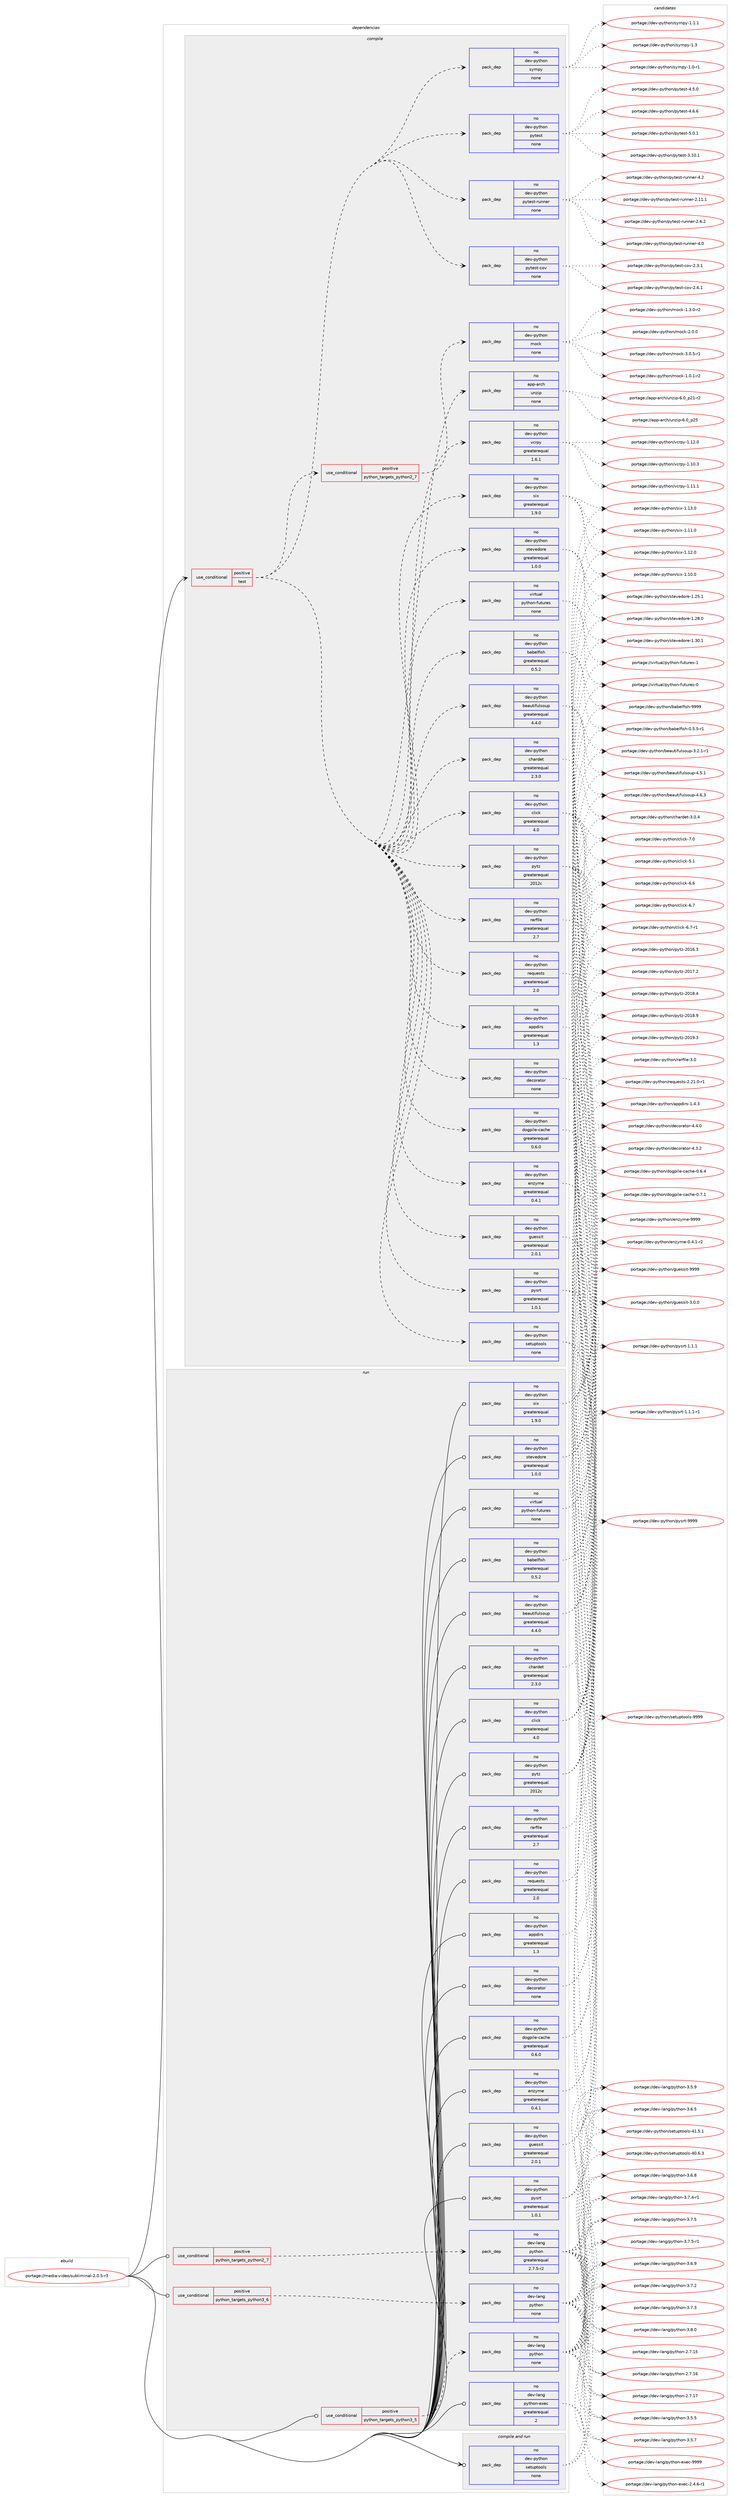 digraph prolog {

# *************
# Graph options
# *************

newrank=true;
concentrate=true;
compound=true;
graph [rankdir=LR,fontname=Helvetica,fontsize=10,ranksep=1.5];#, ranksep=2.5, nodesep=0.2];
edge  [arrowhead=vee];
node  [fontname=Helvetica,fontsize=10];

# **********
# The ebuild
# **********

subgraph cluster_leftcol {
color=gray;
rank=same;
label=<<i>ebuild</i>>;
id [label="portage://media-video/subliminal-2.0.5-r3", color=red, width=4, href="../media-video/subliminal-2.0.5-r3.svg"];
}

# ****************
# The dependencies
# ****************

subgraph cluster_midcol {
color=gray;
label=<<i>dependencies</i>>;
subgraph cluster_compile {
fillcolor="#eeeeee";
style=filled;
label=<<i>compile</i>>;
subgraph cond85489 {
dependency342968 [label=<<TABLE BORDER="0" CELLBORDER="1" CELLSPACING="0" CELLPADDING="4"><TR><TD ROWSPAN="3" CELLPADDING="10">use_conditional</TD></TR><TR><TD>positive</TD></TR><TR><TD>test</TD></TR></TABLE>>, shape=none, color=red];
subgraph pack251862 {
dependency342969 [label=<<TABLE BORDER="0" CELLBORDER="1" CELLSPACING="0" CELLPADDING="4" WIDTH="220"><TR><TD ROWSPAN="6" CELLPADDING="30">pack_dep</TD></TR><TR><TD WIDTH="110">no</TD></TR><TR><TD>dev-python</TD></TR><TR><TD>appdirs</TD></TR><TR><TD>greaterequal</TD></TR><TR><TD>1.3</TD></TR></TABLE>>, shape=none, color=blue];
}
dependency342968:e -> dependency342969:w [weight=20,style="dashed",arrowhead="vee"];
subgraph pack251863 {
dependency342970 [label=<<TABLE BORDER="0" CELLBORDER="1" CELLSPACING="0" CELLPADDING="4" WIDTH="220"><TR><TD ROWSPAN="6" CELLPADDING="30">pack_dep</TD></TR><TR><TD WIDTH="110">no</TD></TR><TR><TD>dev-python</TD></TR><TR><TD>babelfish</TD></TR><TR><TD>greaterequal</TD></TR><TR><TD>0.5.2</TD></TR></TABLE>>, shape=none, color=blue];
}
dependency342968:e -> dependency342970:w [weight=20,style="dashed",arrowhead="vee"];
subgraph pack251864 {
dependency342971 [label=<<TABLE BORDER="0" CELLBORDER="1" CELLSPACING="0" CELLPADDING="4" WIDTH="220"><TR><TD ROWSPAN="6" CELLPADDING="30">pack_dep</TD></TR><TR><TD WIDTH="110">no</TD></TR><TR><TD>dev-python</TD></TR><TR><TD>beautifulsoup</TD></TR><TR><TD>greaterequal</TD></TR><TR><TD>4.4.0</TD></TR></TABLE>>, shape=none, color=blue];
}
dependency342968:e -> dependency342971:w [weight=20,style="dashed",arrowhead="vee"];
subgraph pack251865 {
dependency342972 [label=<<TABLE BORDER="0" CELLBORDER="1" CELLSPACING="0" CELLPADDING="4" WIDTH="220"><TR><TD ROWSPAN="6" CELLPADDING="30">pack_dep</TD></TR><TR><TD WIDTH="110">no</TD></TR><TR><TD>dev-python</TD></TR><TR><TD>chardet</TD></TR><TR><TD>greaterequal</TD></TR><TR><TD>2.3.0</TD></TR></TABLE>>, shape=none, color=blue];
}
dependency342968:e -> dependency342972:w [weight=20,style="dashed",arrowhead="vee"];
subgraph pack251866 {
dependency342973 [label=<<TABLE BORDER="0" CELLBORDER="1" CELLSPACING="0" CELLPADDING="4" WIDTH="220"><TR><TD ROWSPAN="6" CELLPADDING="30">pack_dep</TD></TR><TR><TD WIDTH="110">no</TD></TR><TR><TD>dev-python</TD></TR><TR><TD>click</TD></TR><TR><TD>greaterequal</TD></TR><TR><TD>4.0</TD></TR></TABLE>>, shape=none, color=blue];
}
dependency342968:e -> dependency342973:w [weight=20,style="dashed",arrowhead="vee"];
subgraph pack251867 {
dependency342974 [label=<<TABLE BORDER="0" CELLBORDER="1" CELLSPACING="0" CELLPADDING="4" WIDTH="220"><TR><TD ROWSPAN="6" CELLPADDING="30">pack_dep</TD></TR><TR><TD WIDTH="110">no</TD></TR><TR><TD>dev-python</TD></TR><TR><TD>decorator</TD></TR><TR><TD>none</TD></TR><TR><TD></TD></TR></TABLE>>, shape=none, color=blue];
}
dependency342968:e -> dependency342974:w [weight=20,style="dashed",arrowhead="vee"];
subgraph pack251868 {
dependency342975 [label=<<TABLE BORDER="0" CELLBORDER="1" CELLSPACING="0" CELLPADDING="4" WIDTH="220"><TR><TD ROWSPAN="6" CELLPADDING="30">pack_dep</TD></TR><TR><TD WIDTH="110">no</TD></TR><TR><TD>dev-python</TD></TR><TR><TD>dogpile-cache</TD></TR><TR><TD>greaterequal</TD></TR><TR><TD>0.6.0</TD></TR></TABLE>>, shape=none, color=blue];
}
dependency342968:e -> dependency342975:w [weight=20,style="dashed",arrowhead="vee"];
subgraph pack251869 {
dependency342976 [label=<<TABLE BORDER="0" CELLBORDER="1" CELLSPACING="0" CELLPADDING="4" WIDTH="220"><TR><TD ROWSPAN="6" CELLPADDING="30">pack_dep</TD></TR><TR><TD WIDTH="110">no</TD></TR><TR><TD>dev-python</TD></TR><TR><TD>enzyme</TD></TR><TR><TD>greaterequal</TD></TR><TR><TD>0.4.1</TD></TR></TABLE>>, shape=none, color=blue];
}
dependency342968:e -> dependency342976:w [weight=20,style="dashed",arrowhead="vee"];
subgraph pack251870 {
dependency342977 [label=<<TABLE BORDER="0" CELLBORDER="1" CELLSPACING="0" CELLPADDING="4" WIDTH="220"><TR><TD ROWSPAN="6" CELLPADDING="30">pack_dep</TD></TR><TR><TD WIDTH="110">no</TD></TR><TR><TD>dev-python</TD></TR><TR><TD>guessit</TD></TR><TR><TD>greaterequal</TD></TR><TR><TD>2.0.1</TD></TR></TABLE>>, shape=none, color=blue];
}
dependency342968:e -> dependency342977:w [weight=20,style="dashed",arrowhead="vee"];
subgraph pack251871 {
dependency342978 [label=<<TABLE BORDER="0" CELLBORDER="1" CELLSPACING="0" CELLPADDING="4" WIDTH="220"><TR><TD ROWSPAN="6" CELLPADDING="30">pack_dep</TD></TR><TR><TD WIDTH="110">no</TD></TR><TR><TD>dev-python</TD></TR><TR><TD>pysrt</TD></TR><TR><TD>greaterequal</TD></TR><TR><TD>1.0.1</TD></TR></TABLE>>, shape=none, color=blue];
}
dependency342968:e -> dependency342978:w [weight=20,style="dashed",arrowhead="vee"];
subgraph pack251872 {
dependency342979 [label=<<TABLE BORDER="0" CELLBORDER="1" CELLSPACING="0" CELLPADDING="4" WIDTH="220"><TR><TD ROWSPAN="6" CELLPADDING="30">pack_dep</TD></TR><TR><TD WIDTH="110">no</TD></TR><TR><TD>dev-python</TD></TR><TR><TD>pytz</TD></TR><TR><TD>greaterequal</TD></TR><TR><TD>2012c</TD></TR></TABLE>>, shape=none, color=blue];
}
dependency342968:e -> dependency342979:w [weight=20,style="dashed",arrowhead="vee"];
subgraph pack251873 {
dependency342980 [label=<<TABLE BORDER="0" CELLBORDER="1" CELLSPACING="0" CELLPADDING="4" WIDTH="220"><TR><TD ROWSPAN="6" CELLPADDING="30">pack_dep</TD></TR><TR><TD WIDTH="110">no</TD></TR><TR><TD>dev-python</TD></TR><TR><TD>rarfile</TD></TR><TR><TD>greaterequal</TD></TR><TR><TD>2.7</TD></TR></TABLE>>, shape=none, color=blue];
}
dependency342968:e -> dependency342980:w [weight=20,style="dashed",arrowhead="vee"];
subgraph pack251874 {
dependency342981 [label=<<TABLE BORDER="0" CELLBORDER="1" CELLSPACING="0" CELLPADDING="4" WIDTH="220"><TR><TD ROWSPAN="6" CELLPADDING="30">pack_dep</TD></TR><TR><TD WIDTH="110">no</TD></TR><TR><TD>dev-python</TD></TR><TR><TD>requests</TD></TR><TR><TD>greaterequal</TD></TR><TR><TD>2.0</TD></TR></TABLE>>, shape=none, color=blue];
}
dependency342968:e -> dependency342981:w [weight=20,style="dashed",arrowhead="vee"];
subgraph pack251875 {
dependency342982 [label=<<TABLE BORDER="0" CELLBORDER="1" CELLSPACING="0" CELLPADDING="4" WIDTH="220"><TR><TD ROWSPAN="6" CELLPADDING="30">pack_dep</TD></TR><TR><TD WIDTH="110">no</TD></TR><TR><TD>dev-python</TD></TR><TR><TD>setuptools</TD></TR><TR><TD>none</TD></TR><TR><TD></TD></TR></TABLE>>, shape=none, color=blue];
}
dependency342968:e -> dependency342982:w [weight=20,style="dashed",arrowhead="vee"];
subgraph pack251876 {
dependency342983 [label=<<TABLE BORDER="0" CELLBORDER="1" CELLSPACING="0" CELLPADDING="4" WIDTH="220"><TR><TD ROWSPAN="6" CELLPADDING="30">pack_dep</TD></TR><TR><TD WIDTH="110">no</TD></TR><TR><TD>dev-python</TD></TR><TR><TD>six</TD></TR><TR><TD>greaterequal</TD></TR><TR><TD>1.9.0</TD></TR></TABLE>>, shape=none, color=blue];
}
dependency342968:e -> dependency342983:w [weight=20,style="dashed",arrowhead="vee"];
subgraph pack251877 {
dependency342984 [label=<<TABLE BORDER="0" CELLBORDER="1" CELLSPACING="0" CELLPADDING="4" WIDTH="220"><TR><TD ROWSPAN="6" CELLPADDING="30">pack_dep</TD></TR><TR><TD WIDTH="110">no</TD></TR><TR><TD>dev-python</TD></TR><TR><TD>stevedore</TD></TR><TR><TD>greaterequal</TD></TR><TR><TD>1.0.0</TD></TR></TABLE>>, shape=none, color=blue];
}
dependency342968:e -> dependency342984:w [weight=20,style="dashed",arrowhead="vee"];
subgraph pack251878 {
dependency342985 [label=<<TABLE BORDER="0" CELLBORDER="1" CELLSPACING="0" CELLPADDING="4" WIDTH="220"><TR><TD ROWSPAN="6" CELLPADDING="30">pack_dep</TD></TR><TR><TD WIDTH="110">no</TD></TR><TR><TD>virtual</TD></TR><TR><TD>python-futures</TD></TR><TR><TD>none</TD></TR><TR><TD></TD></TR></TABLE>>, shape=none, color=blue];
}
dependency342968:e -> dependency342985:w [weight=20,style="dashed",arrowhead="vee"];
subgraph pack251879 {
dependency342986 [label=<<TABLE BORDER="0" CELLBORDER="1" CELLSPACING="0" CELLPADDING="4" WIDTH="220"><TR><TD ROWSPAN="6" CELLPADDING="30">pack_dep</TD></TR><TR><TD WIDTH="110">no</TD></TR><TR><TD>app-arch</TD></TR><TR><TD>unzip</TD></TR><TR><TD>none</TD></TR><TR><TD></TD></TR></TABLE>>, shape=none, color=blue];
}
dependency342968:e -> dependency342986:w [weight=20,style="dashed",arrowhead="vee"];
subgraph cond85490 {
dependency342987 [label=<<TABLE BORDER="0" CELLBORDER="1" CELLSPACING="0" CELLPADDING="4"><TR><TD ROWSPAN="3" CELLPADDING="10">use_conditional</TD></TR><TR><TD>positive</TD></TR><TR><TD>python_targets_python2_7</TD></TR></TABLE>>, shape=none, color=red];
subgraph pack251880 {
dependency342988 [label=<<TABLE BORDER="0" CELLBORDER="1" CELLSPACING="0" CELLPADDING="4" WIDTH="220"><TR><TD ROWSPAN="6" CELLPADDING="30">pack_dep</TD></TR><TR><TD WIDTH="110">no</TD></TR><TR><TD>dev-python</TD></TR><TR><TD>mock</TD></TR><TR><TD>none</TD></TR><TR><TD></TD></TR></TABLE>>, shape=none, color=blue];
}
dependency342987:e -> dependency342988:w [weight=20,style="dashed",arrowhead="vee"];
}
dependency342968:e -> dependency342987:w [weight=20,style="dashed",arrowhead="vee"];
subgraph pack251881 {
dependency342989 [label=<<TABLE BORDER="0" CELLBORDER="1" CELLSPACING="0" CELLPADDING="4" WIDTH="220"><TR><TD ROWSPAN="6" CELLPADDING="30">pack_dep</TD></TR><TR><TD WIDTH="110">no</TD></TR><TR><TD>dev-python</TD></TR><TR><TD>pytest-cov</TD></TR><TR><TD>none</TD></TR><TR><TD></TD></TR></TABLE>>, shape=none, color=blue];
}
dependency342968:e -> dependency342989:w [weight=20,style="dashed",arrowhead="vee"];
subgraph pack251882 {
dependency342990 [label=<<TABLE BORDER="0" CELLBORDER="1" CELLSPACING="0" CELLPADDING="4" WIDTH="220"><TR><TD ROWSPAN="6" CELLPADDING="30">pack_dep</TD></TR><TR><TD WIDTH="110">no</TD></TR><TR><TD>dev-python</TD></TR><TR><TD>pytest-runner</TD></TR><TR><TD>none</TD></TR><TR><TD></TD></TR></TABLE>>, shape=none, color=blue];
}
dependency342968:e -> dependency342990:w [weight=20,style="dashed",arrowhead="vee"];
subgraph pack251883 {
dependency342991 [label=<<TABLE BORDER="0" CELLBORDER="1" CELLSPACING="0" CELLPADDING="4" WIDTH="220"><TR><TD ROWSPAN="6" CELLPADDING="30">pack_dep</TD></TR><TR><TD WIDTH="110">no</TD></TR><TR><TD>dev-python</TD></TR><TR><TD>pytest</TD></TR><TR><TD>none</TD></TR><TR><TD></TD></TR></TABLE>>, shape=none, color=blue];
}
dependency342968:e -> dependency342991:w [weight=20,style="dashed",arrowhead="vee"];
subgraph pack251884 {
dependency342992 [label=<<TABLE BORDER="0" CELLBORDER="1" CELLSPACING="0" CELLPADDING="4" WIDTH="220"><TR><TD ROWSPAN="6" CELLPADDING="30">pack_dep</TD></TR><TR><TD WIDTH="110">no</TD></TR><TR><TD>dev-python</TD></TR><TR><TD>sympy</TD></TR><TR><TD>none</TD></TR><TR><TD></TD></TR></TABLE>>, shape=none, color=blue];
}
dependency342968:e -> dependency342992:w [weight=20,style="dashed",arrowhead="vee"];
subgraph pack251885 {
dependency342993 [label=<<TABLE BORDER="0" CELLBORDER="1" CELLSPACING="0" CELLPADDING="4" WIDTH="220"><TR><TD ROWSPAN="6" CELLPADDING="30">pack_dep</TD></TR><TR><TD WIDTH="110">no</TD></TR><TR><TD>dev-python</TD></TR><TR><TD>vcrpy</TD></TR><TR><TD>greaterequal</TD></TR><TR><TD>1.6.1</TD></TR></TABLE>>, shape=none, color=blue];
}
dependency342968:e -> dependency342993:w [weight=20,style="dashed",arrowhead="vee"];
}
id:e -> dependency342968:w [weight=20,style="solid",arrowhead="vee"];
}
subgraph cluster_compileandrun {
fillcolor="#eeeeee";
style=filled;
label=<<i>compile and run</i>>;
subgraph pack251886 {
dependency342994 [label=<<TABLE BORDER="0" CELLBORDER="1" CELLSPACING="0" CELLPADDING="4" WIDTH="220"><TR><TD ROWSPAN="6" CELLPADDING="30">pack_dep</TD></TR><TR><TD WIDTH="110">no</TD></TR><TR><TD>dev-python</TD></TR><TR><TD>setuptools</TD></TR><TR><TD>none</TD></TR><TR><TD></TD></TR></TABLE>>, shape=none, color=blue];
}
id:e -> dependency342994:w [weight=20,style="solid",arrowhead="odotvee"];
}
subgraph cluster_run {
fillcolor="#eeeeee";
style=filled;
label=<<i>run</i>>;
subgraph cond85491 {
dependency342995 [label=<<TABLE BORDER="0" CELLBORDER="1" CELLSPACING="0" CELLPADDING="4"><TR><TD ROWSPAN="3" CELLPADDING="10">use_conditional</TD></TR><TR><TD>positive</TD></TR><TR><TD>python_targets_python2_7</TD></TR></TABLE>>, shape=none, color=red];
subgraph pack251887 {
dependency342996 [label=<<TABLE BORDER="0" CELLBORDER="1" CELLSPACING="0" CELLPADDING="4" WIDTH="220"><TR><TD ROWSPAN="6" CELLPADDING="30">pack_dep</TD></TR><TR><TD WIDTH="110">no</TD></TR><TR><TD>dev-lang</TD></TR><TR><TD>python</TD></TR><TR><TD>greaterequal</TD></TR><TR><TD>2.7.5-r2</TD></TR></TABLE>>, shape=none, color=blue];
}
dependency342995:e -> dependency342996:w [weight=20,style="dashed",arrowhead="vee"];
}
id:e -> dependency342995:w [weight=20,style="solid",arrowhead="odot"];
subgraph cond85492 {
dependency342997 [label=<<TABLE BORDER="0" CELLBORDER="1" CELLSPACING="0" CELLPADDING="4"><TR><TD ROWSPAN="3" CELLPADDING="10">use_conditional</TD></TR><TR><TD>positive</TD></TR><TR><TD>python_targets_python3_5</TD></TR></TABLE>>, shape=none, color=red];
subgraph pack251888 {
dependency342998 [label=<<TABLE BORDER="0" CELLBORDER="1" CELLSPACING="0" CELLPADDING="4" WIDTH="220"><TR><TD ROWSPAN="6" CELLPADDING="30">pack_dep</TD></TR><TR><TD WIDTH="110">no</TD></TR><TR><TD>dev-lang</TD></TR><TR><TD>python</TD></TR><TR><TD>none</TD></TR><TR><TD></TD></TR></TABLE>>, shape=none, color=blue];
}
dependency342997:e -> dependency342998:w [weight=20,style="dashed",arrowhead="vee"];
}
id:e -> dependency342997:w [weight=20,style="solid",arrowhead="odot"];
subgraph cond85493 {
dependency342999 [label=<<TABLE BORDER="0" CELLBORDER="1" CELLSPACING="0" CELLPADDING="4"><TR><TD ROWSPAN="3" CELLPADDING="10">use_conditional</TD></TR><TR><TD>positive</TD></TR><TR><TD>python_targets_python3_6</TD></TR></TABLE>>, shape=none, color=red];
subgraph pack251889 {
dependency343000 [label=<<TABLE BORDER="0" CELLBORDER="1" CELLSPACING="0" CELLPADDING="4" WIDTH="220"><TR><TD ROWSPAN="6" CELLPADDING="30">pack_dep</TD></TR><TR><TD WIDTH="110">no</TD></TR><TR><TD>dev-lang</TD></TR><TR><TD>python</TD></TR><TR><TD>none</TD></TR><TR><TD></TD></TR></TABLE>>, shape=none, color=blue];
}
dependency342999:e -> dependency343000:w [weight=20,style="dashed",arrowhead="vee"];
}
id:e -> dependency342999:w [weight=20,style="solid",arrowhead="odot"];
subgraph pack251890 {
dependency343001 [label=<<TABLE BORDER="0" CELLBORDER="1" CELLSPACING="0" CELLPADDING="4" WIDTH="220"><TR><TD ROWSPAN="6" CELLPADDING="30">pack_dep</TD></TR><TR><TD WIDTH="110">no</TD></TR><TR><TD>dev-lang</TD></TR><TR><TD>python-exec</TD></TR><TR><TD>greaterequal</TD></TR><TR><TD>2</TD></TR></TABLE>>, shape=none, color=blue];
}
id:e -> dependency343001:w [weight=20,style="solid",arrowhead="odot"];
subgraph pack251891 {
dependency343002 [label=<<TABLE BORDER="0" CELLBORDER="1" CELLSPACING="0" CELLPADDING="4" WIDTH="220"><TR><TD ROWSPAN="6" CELLPADDING="30">pack_dep</TD></TR><TR><TD WIDTH="110">no</TD></TR><TR><TD>dev-python</TD></TR><TR><TD>appdirs</TD></TR><TR><TD>greaterequal</TD></TR><TR><TD>1.3</TD></TR></TABLE>>, shape=none, color=blue];
}
id:e -> dependency343002:w [weight=20,style="solid",arrowhead="odot"];
subgraph pack251892 {
dependency343003 [label=<<TABLE BORDER="0" CELLBORDER="1" CELLSPACING="0" CELLPADDING="4" WIDTH="220"><TR><TD ROWSPAN="6" CELLPADDING="30">pack_dep</TD></TR><TR><TD WIDTH="110">no</TD></TR><TR><TD>dev-python</TD></TR><TR><TD>babelfish</TD></TR><TR><TD>greaterequal</TD></TR><TR><TD>0.5.2</TD></TR></TABLE>>, shape=none, color=blue];
}
id:e -> dependency343003:w [weight=20,style="solid",arrowhead="odot"];
subgraph pack251893 {
dependency343004 [label=<<TABLE BORDER="0" CELLBORDER="1" CELLSPACING="0" CELLPADDING="4" WIDTH="220"><TR><TD ROWSPAN="6" CELLPADDING="30">pack_dep</TD></TR><TR><TD WIDTH="110">no</TD></TR><TR><TD>dev-python</TD></TR><TR><TD>beautifulsoup</TD></TR><TR><TD>greaterequal</TD></TR><TR><TD>4.4.0</TD></TR></TABLE>>, shape=none, color=blue];
}
id:e -> dependency343004:w [weight=20,style="solid",arrowhead="odot"];
subgraph pack251894 {
dependency343005 [label=<<TABLE BORDER="0" CELLBORDER="1" CELLSPACING="0" CELLPADDING="4" WIDTH="220"><TR><TD ROWSPAN="6" CELLPADDING="30">pack_dep</TD></TR><TR><TD WIDTH="110">no</TD></TR><TR><TD>dev-python</TD></TR><TR><TD>chardet</TD></TR><TR><TD>greaterequal</TD></TR><TR><TD>2.3.0</TD></TR></TABLE>>, shape=none, color=blue];
}
id:e -> dependency343005:w [weight=20,style="solid",arrowhead="odot"];
subgraph pack251895 {
dependency343006 [label=<<TABLE BORDER="0" CELLBORDER="1" CELLSPACING="0" CELLPADDING="4" WIDTH="220"><TR><TD ROWSPAN="6" CELLPADDING="30">pack_dep</TD></TR><TR><TD WIDTH="110">no</TD></TR><TR><TD>dev-python</TD></TR><TR><TD>click</TD></TR><TR><TD>greaterequal</TD></TR><TR><TD>4.0</TD></TR></TABLE>>, shape=none, color=blue];
}
id:e -> dependency343006:w [weight=20,style="solid",arrowhead="odot"];
subgraph pack251896 {
dependency343007 [label=<<TABLE BORDER="0" CELLBORDER="1" CELLSPACING="0" CELLPADDING="4" WIDTH="220"><TR><TD ROWSPAN="6" CELLPADDING="30">pack_dep</TD></TR><TR><TD WIDTH="110">no</TD></TR><TR><TD>dev-python</TD></TR><TR><TD>decorator</TD></TR><TR><TD>none</TD></TR><TR><TD></TD></TR></TABLE>>, shape=none, color=blue];
}
id:e -> dependency343007:w [weight=20,style="solid",arrowhead="odot"];
subgraph pack251897 {
dependency343008 [label=<<TABLE BORDER="0" CELLBORDER="1" CELLSPACING="0" CELLPADDING="4" WIDTH="220"><TR><TD ROWSPAN="6" CELLPADDING="30">pack_dep</TD></TR><TR><TD WIDTH="110">no</TD></TR><TR><TD>dev-python</TD></TR><TR><TD>dogpile-cache</TD></TR><TR><TD>greaterequal</TD></TR><TR><TD>0.6.0</TD></TR></TABLE>>, shape=none, color=blue];
}
id:e -> dependency343008:w [weight=20,style="solid",arrowhead="odot"];
subgraph pack251898 {
dependency343009 [label=<<TABLE BORDER="0" CELLBORDER="1" CELLSPACING="0" CELLPADDING="4" WIDTH="220"><TR><TD ROWSPAN="6" CELLPADDING="30">pack_dep</TD></TR><TR><TD WIDTH="110">no</TD></TR><TR><TD>dev-python</TD></TR><TR><TD>enzyme</TD></TR><TR><TD>greaterequal</TD></TR><TR><TD>0.4.1</TD></TR></TABLE>>, shape=none, color=blue];
}
id:e -> dependency343009:w [weight=20,style="solid",arrowhead="odot"];
subgraph pack251899 {
dependency343010 [label=<<TABLE BORDER="0" CELLBORDER="1" CELLSPACING="0" CELLPADDING="4" WIDTH="220"><TR><TD ROWSPAN="6" CELLPADDING="30">pack_dep</TD></TR><TR><TD WIDTH="110">no</TD></TR><TR><TD>dev-python</TD></TR><TR><TD>guessit</TD></TR><TR><TD>greaterequal</TD></TR><TR><TD>2.0.1</TD></TR></TABLE>>, shape=none, color=blue];
}
id:e -> dependency343010:w [weight=20,style="solid",arrowhead="odot"];
subgraph pack251900 {
dependency343011 [label=<<TABLE BORDER="0" CELLBORDER="1" CELLSPACING="0" CELLPADDING="4" WIDTH="220"><TR><TD ROWSPAN="6" CELLPADDING="30">pack_dep</TD></TR><TR><TD WIDTH="110">no</TD></TR><TR><TD>dev-python</TD></TR><TR><TD>pysrt</TD></TR><TR><TD>greaterequal</TD></TR><TR><TD>1.0.1</TD></TR></TABLE>>, shape=none, color=blue];
}
id:e -> dependency343011:w [weight=20,style="solid",arrowhead="odot"];
subgraph pack251901 {
dependency343012 [label=<<TABLE BORDER="0" CELLBORDER="1" CELLSPACING="0" CELLPADDING="4" WIDTH="220"><TR><TD ROWSPAN="6" CELLPADDING="30">pack_dep</TD></TR><TR><TD WIDTH="110">no</TD></TR><TR><TD>dev-python</TD></TR><TR><TD>pytz</TD></TR><TR><TD>greaterequal</TD></TR><TR><TD>2012c</TD></TR></TABLE>>, shape=none, color=blue];
}
id:e -> dependency343012:w [weight=20,style="solid",arrowhead="odot"];
subgraph pack251902 {
dependency343013 [label=<<TABLE BORDER="0" CELLBORDER="1" CELLSPACING="0" CELLPADDING="4" WIDTH="220"><TR><TD ROWSPAN="6" CELLPADDING="30">pack_dep</TD></TR><TR><TD WIDTH="110">no</TD></TR><TR><TD>dev-python</TD></TR><TR><TD>rarfile</TD></TR><TR><TD>greaterequal</TD></TR><TR><TD>2.7</TD></TR></TABLE>>, shape=none, color=blue];
}
id:e -> dependency343013:w [weight=20,style="solid",arrowhead="odot"];
subgraph pack251903 {
dependency343014 [label=<<TABLE BORDER="0" CELLBORDER="1" CELLSPACING="0" CELLPADDING="4" WIDTH="220"><TR><TD ROWSPAN="6" CELLPADDING="30">pack_dep</TD></TR><TR><TD WIDTH="110">no</TD></TR><TR><TD>dev-python</TD></TR><TR><TD>requests</TD></TR><TR><TD>greaterequal</TD></TR><TR><TD>2.0</TD></TR></TABLE>>, shape=none, color=blue];
}
id:e -> dependency343014:w [weight=20,style="solid",arrowhead="odot"];
subgraph pack251904 {
dependency343015 [label=<<TABLE BORDER="0" CELLBORDER="1" CELLSPACING="0" CELLPADDING="4" WIDTH="220"><TR><TD ROWSPAN="6" CELLPADDING="30">pack_dep</TD></TR><TR><TD WIDTH="110">no</TD></TR><TR><TD>dev-python</TD></TR><TR><TD>six</TD></TR><TR><TD>greaterequal</TD></TR><TR><TD>1.9.0</TD></TR></TABLE>>, shape=none, color=blue];
}
id:e -> dependency343015:w [weight=20,style="solid",arrowhead="odot"];
subgraph pack251905 {
dependency343016 [label=<<TABLE BORDER="0" CELLBORDER="1" CELLSPACING="0" CELLPADDING="4" WIDTH="220"><TR><TD ROWSPAN="6" CELLPADDING="30">pack_dep</TD></TR><TR><TD WIDTH="110">no</TD></TR><TR><TD>dev-python</TD></TR><TR><TD>stevedore</TD></TR><TR><TD>greaterequal</TD></TR><TR><TD>1.0.0</TD></TR></TABLE>>, shape=none, color=blue];
}
id:e -> dependency343016:w [weight=20,style="solid",arrowhead="odot"];
subgraph pack251906 {
dependency343017 [label=<<TABLE BORDER="0" CELLBORDER="1" CELLSPACING="0" CELLPADDING="4" WIDTH="220"><TR><TD ROWSPAN="6" CELLPADDING="30">pack_dep</TD></TR><TR><TD WIDTH="110">no</TD></TR><TR><TD>virtual</TD></TR><TR><TD>python-futures</TD></TR><TR><TD>none</TD></TR><TR><TD></TD></TR></TABLE>>, shape=none, color=blue];
}
id:e -> dependency343017:w [weight=20,style="solid",arrowhead="odot"];
}
}

# **************
# The candidates
# **************

subgraph cluster_choices {
rank=same;
color=gray;
label=<<i>candidates</i>>;

subgraph choice251862 {
color=black;
nodesep=1;
choiceportage100101118451121211161041111104797112112100105114115454946524651 [label="portage://dev-python/appdirs-1.4.3", color=red, width=4,href="../dev-python/appdirs-1.4.3.svg"];
dependency342969:e -> choiceportage100101118451121211161041111104797112112100105114115454946524651:w [style=dotted,weight="100"];
}
subgraph choice251863 {
color=black;
nodesep=1;
choiceportage10010111845112121116104111110479897981011081021051151044548465346534511449 [label="portage://dev-python/babelfish-0.5.5-r1", color=red, width=4,href="../dev-python/babelfish-0.5.5-r1.svg"];
choiceportage10010111845112121116104111110479897981011081021051151044557575757 [label="portage://dev-python/babelfish-9999", color=red, width=4,href="../dev-python/babelfish-9999.svg"];
dependency342970:e -> choiceportage10010111845112121116104111110479897981011081021051151044548465346534511449:w [style=dotted,weight="100"];
dependency342970:e -> choiceportage10010111845112121116104111110479897981011081021051151044557575757:w [style=dotted,weight="100"];
}
subgraph choice251864 {
color=black;
nodesep=1;
choiceportage100101118451121211161041111104798101971171161051021171081151111171124551465046494511449 [label="portage://dev-python/beautifulsoup-3.2.1-r1", color=red, width=4,href="../dev-python/beautifulsoup-3.2.1-r1.svg"];
choiceportage10010111845112121116104111110479810197117116105102117108115111117112455246534649 [label="portage://dev-python/beautifulsoup-4.5.1", color=red, width=4,href="../dev-python/beautifulsoup-4.5.1.svg"];
choiceportage10010111845112121116104111110479810197117116105102117108115111117112455246544651 [label="portage://dev-python/beautifulsoup-4.6.3", color=red, width=4,href="../dev-python/beautifulsoup-4.6.3.svg"];
dependency342971:e -> choiceportage100101118451121211161041111104798101971171161051021171081151111171124551465046494511449:w [style=dotted,weight="100"];
dependency342971:e -> choiceportage10010111845112121116104111110479810197117116105102117108115111117112455246534649:w [style=dotted,weight="100"];
dependency342971:e -> choiceportage10010111845112121116104111110479810197117116105102117108115111117112455246544651:w [style=dotted,weight="100"];
}
subgraph choice251865 {
color=black;
nodesep=1;
choiceportage10010111845112121116104111110479910497114100101116455146484652 [label="portage://dev-python/chardet-3.0.4", color=red, width=4,href="../dev-python/chardet-3.0.4.svg"];
dependency342972:e -> choiceportage10010111845112121116104111110479910497114100101116455146484652:w [style=dotted,weight="100"];
}
subgraph choice251866 {
color=black;
nodesep=1;
choiceportage1001011184511212111610411111047991081059910745534649 [label="portage://dev-python/click-5.1", color=red, width=4,href="../dev-python/click-5.1.svg"];
choiceportage1001011184511212111610411111047991081059910745544654 [label="portage://dev-python/click-6.6", color=red, width=4,href="../dev-python/click-6.6.svg"];
choiceportage1001011184511212111610411111047991081059910745544655 [label="portage://dev-python/click-6.7", color=red, width=4,href="../dev-python/click-6.7.svg"];
choiceportage10010111845112121116104111110479910810599107455446554511449 [label="portage://dev-python/click-6.7-r1", color=red, width=4,href="../dev-python/click-6.7-r1.svg"];
choiceportage1001011184511212111610411111047991081059910745554648 [label="portage://dev-python/click-7.0", color=red, width=4,href="../dev-python/click-7.0.svg"];
dependency342973:e -> choiceportage1001011184511212111610411111047991081059910745534649:w [style=dotted,weight="100"];
dependency342973:e -> choiceportage1001011184511212111610411111047991081059910745544654:w [style=dotted,weight="100"];
dependency342973:e -> choiceportage1001011184511212111610411111047991081059910745544655:w [style=dotted,weight="100"];
dependency342973:e -> choiceportage10010111845112121116104111110479910810599107455446554511449:w [style=dotted,weight="100"];
dependency342973:e -> choiceportage1001011184511212111610411111047991081059910745554648:w [style=dotted,weight="100"];
}
subgraph choice251867 {
color=black;
nodesep=1;
choiceportage10010111845112121116104111110471001019911111497116111114455246514650 [label="portage://dev-python/decorator-4.3.2", color=red, width=4,href="../dev-python/decorator-4.3.2.svg"];
choiceportage10010111845112121116104111110471001019911111497116111114455246524648 [label="portage://dev-python/decorator-4.4.0", color=red, width=4,href="../dev-python/decorator-4.4.0.svg"];
dependency342974:e -> choiceportage10010111845112121116104111110471001019911111497116111114455246514650:w [style=dotted,weight="100"];
dependency342974:e -> choiceportage10010111845112121116104111110471001019911111497116111114455246524648:w [style=dotted,weight="100"];
}
subgraph choice251868 {
color=black;
nodesep=1;
choiceportage100101118451121211161041111104710011110311210510810145999799104101454846544652 [label="portage://dev-python/dogpile-cache-0.6.4", color=red, width=4,href="../dev-python/dogpile-cache-0.6.4.svg"];
choiceportage100101118451121211161041111104710011110311210510810145999799104101454846554649 [label="portage://dev-python/dogpile-cache-0.7.1", color=red, width=4,href="../dev-python/dogpile-cache-0.7.1.svg"];
dependency342975:e -> choiceportage100101118451121211161041111104710011110311210510810145999799104101454846544652:w [style=dotted,weight="100"];
dependency342975:e -> choiceportage100101118451121211161041111104710011110311210510810145999799104101454846554649:w [style=dotted,weight="100"];
}
subgraph choice251869 {
color=black;
nodesep=1;
choiceportage10010111845112121116104111110471011101221211091014548465246494511450 [label="portage://dev-python/enzyme-0.4.1-r2", color=red, width=4,href="../dev-python/enzyme-0.4.1-r2.svg"];
choiceportage10010111845112121116104111110471011101221211091014557575757 [label="portage://dev-python/enzyme-9999", color=red, width=4,href="../dev-python/enzyme-9999.svg"];
dependency342976:e -> choiceportage10010111845112121116104111110471011101221211091014548465246494511450:w [style=dotted,weight="100"];
dependency342976:e -> choiceportage10010111845112121116104111110471011101221211091014557575757:w [style=dotted,weight="100"];
}
subgraph choice251870 {
color=black;
nodesep=1;
choiceportage1001011184511212111610411111047103117101115115105116455146484648 [label="portage://dev-python/guessit-3.0.0", color=red, width=4,href="../dev-python/guessit-3.0.0.svg"];
choiceportage10010111845112121116104111110471031171011151151051164557575757 [label="portage://dev-python/guessit-9999", color=red, width=4,href="../dev-python/guessit-9999.svg"];
dependency342977:e -> choiceportage1001011184511212111610411111047103117101115115105116455146484648:w [style=dotted,weight="100"];
dependency342977:e -> choiceportage10010111845112121116104111110471031171011151151051164557575757:w [style=dotted,weight="100"];
}
subgraph choice251871 {
color=black;
nodesep=1;
choiceportage1001011184511212111610411111047112121115114116454946494649 [label="portage://dev-python/pysrt-1.1.1", color=red, width=4,href="../dev-python/pysrt-1.1.1.svg"];
choiceportage10010111845112121116104111110471121211151141164549464946494511449 [label="portage://dev-python/pysrt-1.1.1-r1", color=red, width=4,href="../dev-python/pysrt-1.1.1-r1.svg"];
choiceportage10010111845112121116104111110471121211151141164557575757 [label="portage://dev-python/pysrt-9999", color=red, width=4,href="../dev-python/pysrt-9999.svg"];
dependency342978:e -> choiceportage1001011184511212111610411111047112121115114116454946494649:w [style=dotted,weight="100"];
dependency342978:e -> choiceportage10010111845112121116104111110471121211151141164549464946494511449:w [style=dotted,weight="100"];
dependency342978:e -> choiceportage10010111845112121116104111110471121211151141164557575757:w [style=dotted,weight="100"];
}
subgraph choice251872 {
color=black;
nodesep=1;
choiceportage100101118451121211161041111104711212111612245504849544651 [label="portage://dev-python/pytz-2016.3", color=red, width=4,href="../dev-python/pytz-2016.3.svg"];
choiceportage100101118451121211161041111104711212111612245504849554650 [label="portage://dev-python/pytz-2017.2", color=red, width=4,href="../dev-python/pytz-2017.2.svg"];
choiceportage100101118451121211161041111104711212111612245504849564652 [label="portage://dev-python/pytz-2018.4", color=red, width=4,href="../dev-python/pytz-2018.4.svg"];
choiceportage100101118451121211161041111104711212111612245504849564657 [label="portage://dev-python/pytz-2018.9", color=red, width=4,href="../dev-python/pytz-2018.9.svg"];
choiceportage100101118451121211161041111104711212111612245504849574651 [label="portage://dev-python/pytz-2019.3", color=red, width=4,href="../dev-python/pytz-2019.3.svg"];
dependency342979:e -> choiceportage100101118451121211161041111104711212111612245504849544651:w [style=dotted,weight="100"];
dependency342979:e -> choiceportage100101118451121211161041111104711212111612245504849554650:w [style=dotted,weight="100"];
dependency342979:e -> choiceportage100101118451121211161041111104711212111612245504849564652:w [style=dotted,weight="100"];
dependency342979:e -> choiceportage100101118451121211161041111104711212111612245504849564657:w [style=dotted,weight="100"];
dependency342979:e -> choiceportage100101118451121211161041111104711212111612245504849574651:w [style=dotted,weight="100"];
}
subgraph choice251873 {
color=black;
nodesep=1;
choiceportage10010111845112121116104111110471149711410210510810145514648 [label="portage://dev-python/rarfile-3.0", color=red, width=4,href="../dev-python/rarfile-3.0.svg"];
dependency342980:e -> choiceportage10010111845112121116104111110471149711410210510810145514648:w [style=dotted,weight="100"];
}
subgraph choice251874 {
color=black;
nodesep=1;
choiceportage1001011184511212111610411111047114101113117101115116115455046504946484511449 [label="portage://dev-python/requests-2.21.0-r1", color=red, width=4,href="../dev-python/requests-2.21.0-r1.svg"];
dependency342981:e -> choiceportage1001011184511212111610411111047114101113117101115116115455046504946484511449:w [style=dotted,weight="100"];
}
subgraph choice251875 {
color=black;
nodesep=1;
choiceportage100101118451121211161041111104711510111611711211611111110811545524846544651 [label="portage://dev-python/setuptools-40.6.3", color=red, width=4,href="../dev-python/setuptools-40.6.3.svg"];
choiceportage100101118451121211161041111104711510111611711211611111110811545524946534649 [label="portage://dev-python/setuptools-41.5.1", color=red, width=4,href="../dev-python/setuptools-41.5.1.svg"];
choiceportage10010111845112121116104111110471151011161171121161111111081154557575757 [label="portage://dev-python/setuptools-9999", color=red, width=4,href="../dev-python/setuptools-9999.svg"];
dependency342982:e -> choiceportage100101118451121211161041111104711510111611711211611111110811545524846544651:w [style=dotted,weight="100"];
dependency342982:e -> choiceportage100101118451121211161041111104711510111611711211611111110811545524946534649:w [style=dotted,weight="100"];
dependency342982:e -> choiceportage10010111845112121116104111110471151011161171121161111111081154557575757:w [style=dotted,weight="100"];
}
subgraph choice251876 {
color=black;
nodesep=1;
choiceportage100101118451121211161041111104711510512045494649484648 [label="portage://dev-python/six-1.10.0", color=red, width=4,href="../dev-python/six-1.10.0.svg"];
choiceportage100101118451121211161041111104711510512045494649494648 [label="portage://dev-python/six-1.11.0", color=red, width=4,href="../dev-python/six-1.11.0.svg"];
choiceportage100101118451121211161041111104711510512045494649504648 [label="portage://dev-python/six-1.12.0", color=red, width=4,href="../dev-python/six-1.12.0.svg"];
choiceportage100101118451121211161041111104711510512045494649514648 [label="portage://dev-python/six-1.13.0", color=red, width=4,href="../dev-python/six-1.13.0.svg"];
dependency342983:e -> choiceportage100101118451121211161041111104711510512045494649484648:w [style=dotted,weight="100"];
dependency342983:e -> choiceportage100101118451121211161041111104711510512045494649494648:w [style=dotted,weight="100"];
dependency342983:e -> choiceportage100101118451121211161041111104711510512045494649504648:w [style=dotted,weight="100"];
dependency342983:e -> choiceportage100101118451121211161041111104711510512045494649514648:w [style=dotted,weight="100"];
}
subgraph choice251877 {
color=black;
nodesep=1;
choiceportage100101118451121211161041111104711511610111810110011111410145494650534649 [label="portage://dev-python/stevedore-1.25.1", color=red, width=4,href="../dev-python/stevedore-1.25.1.svg"];
choiceportage100101118451121211161041111104711511610111810110011111410145494650564648 [label="portage://dev-python/stevedore-1.28.0", color=red, width=4,href="../dev-python/stevedore-1.28.0.svg"];
choiceportage100101118451121211161041111104711511610111810110011111410145494651484649 [label="portage://dev-python/stevedore-1.30.1", color=red, width=4,href="../dev-python/stevedore-1.30.1.svg"];
dependency342984:e -> choiceportage100101118451121211161041111104711511610111810110011111410145494650534649:w [style=dotted,weight="100"];
dependency342984:e -> choiceportage100101118451121211161041111104711511610111810110011111410145494650564648:w [style=dotted,weight="100"];
dependency342984:e -> choiceportage100101118451121211161041111104711511610111810110011111410145494651484649:w [style=dotted,weight="100"];
}
subgraph choice251878 {
color=black;
nodesep=1;
choiceportage1181051141161179710847112121116104111110451021171161171141011154548 [label="portage://virtual/python-futures-0", color=red, width=4,href="../virtual/python-futures-0.svg"];
choiceportage1181051141161179710847112121116104111110451021171161171141011154549 [label="portage://virtual/python-futures-1", color=red, width=4,href="../virtual/python-futures-1.svg"];
dependency342985:e -> choiceportage1181051141161179710847112121116104111110451021171161171141011154548:w [style=dotted,weight="100"];
dependency342985:e -> choiceportage1181051141161179710847112121116104111110451021171161171141011154549:w [style=dotted,weight="100"];
}
subgraph choice251879 {
color=black;
nodesep=1;
choiceportage9711211245971149910447117110122105112455446489511250494511450 [label="portage://app-arch/unzip-6.0_p21-r2", color=red, width=4,href="../app-arch/unzip-6.0_p21-r2.svg"];
choiceportage971121124597114991044711711012210511245544648951125053 [label="portage://app-arch/unzip-6.0_p25", color=red, width=4,href="../app-arch/unzip-6.0_p25.svg"];
dependency342986:e -> choiceportage9711211245971149910447117110122105112455446489511250494511450:w [style=dotted,weight="100"];
dependency342986:e -> choiceportage971121124597114991044711711012210511245544648951125053:w [style=dotted,weight="100"];
}
subgraph choice251880 {
color=black;
nodesep=1;
choiceportage1001011184511212111610411111047109111991074549464846494511450 [label="portage://dev-python/mock-1.0.1-r2", color=red, width=4,href="../dev-python/mock-1.0.1-r2.svg"];
choiceportage1001011184511212111610411111047109111991074549465146484511450 [label="portage://dev-python/mock-1.3.0-r2", color=red, width=4,href="../dev-python/mock-1.3.0-r2.svg"];
choiceportage100101118451121211161041111104710911199107455046484648 [label="portage://dev-python/mock-2.0.0", color=red, width=4,href="../dev-python/mock-2.0.0.svg"];
choiceportage1001011184511212111610411111047109111991074551464846534511449 [label="portage://dev-python/mock-3.0.5-r1", color=red, width=4,href="../dev-python/mock-3.0.5-r1.svg"];
dependency342988:e -> choiceportage1001011184511212111610411111047109111991074549464846494511450:w [style=dotted,weight="100"];
dependency342988:e -> choiceportage1001011184511212111610411111047109111991074549465146484511450:w [style=dotted,weight="100"];
dependency342988:e -> choiceportage100101118451121211161041111104710911199107455046484648:w [style=dotted,weight="100"];
dependency342988:e -> choiceportage1001011184511212111610411111047109111991074551464846534511449:w [style=dotted,weight="100"];
}
subgraph choice251881 {
color=black;
nodesep=1;
choiceportage10010111845112121116104111110471121211161011151164599111118455046514649 [label="portage://dev-python/pytest-cov-2.3.1", color=red, width=4,href="../dev-python/pytest-cov-2.3.1.svg"];
choiceportage10010111845112121116104111110471121211161011151164599111118455046544649 [label="portage://dev-python/pytest-cov-2.6.1", color=red, width=4,href="../dev-python/pytest-cov-2.6.1.svg"];
dependency342989:e -> choiceportage10010111845112121116104111110471121211161011151164599111118455046514649:w [style=dotted,weight="100"];
dependency342989:e -> choiceportage10010111845112121116104111110471121211161011151164599111118455046544649:w [style=dotted,weight="100"];
}
subgraph choice251882 {
color=black;
nodesep=1;
choiceportage10010111845112121116104111110471121211161011151164511411711011010111445504649494649 [label="portage://dev-python/pytest-runner-2.11.1", color=red, width=4,href="../dev-python/pytest-runner-2.11.1.svg"];
choiceportage100101118451121211161041111104711212111610111511645114117110110101114455046544650 [label="portage://dev-python/pytest-runner-2.6.2", color=red, width=4,href="../dev-python/pytest-runner-2.6.2.svg"];
choiceportage10010111845112121116104111110471121211161011151164511411711011010111445524648 [label="portage://dev-python/pytest-runner-4.0", color=red, width=4,href="../dev-python/pytest-runner-4.0.svg"];
choiceportage10010111845112121116104111110471121211161011151164511411711011010111445524650 [label="portage://dev-python/pytest-runner-4.2", color=red, width=4,href="../dev-python/pytest-runner-4.2.svg"];
dependency342990:e -> choiceportage10010111845112121116104111110471121211161011151164511411711011010111445504649494649:w [style=dotted,weight="100"];
dependency342990:e -> choiceportage100101118451121211161041111104711212111610111511645114117110110101114455046544650:w [style=dotted,weight="100"];
dependency342990:e -> choiceportage10010111845112121116104111110471121211161011151164511411711011010111445524648:w [style=dotted,weight="100"];
dependency342990:e -> choiceportage10010111845112121116104111110471121211161011151164511411711011010111445524650:w [style=dotted,weight="100"];
}
subgraph choice251883 {
color=black;
nodesep=1;
choiceportage100101118451121211161041111104711212111610111511645514649484649 [label="portage://dev-python/pytest-3.10.1", color=red, width=4,href="../dev-python/pytest-3.10.1.svg"];
choiceportage1001011184511212111610411111047112121116101115116455246534648 [label="portage://dev-python/pytest-4.5.0", color=red, width=4,href="../dev-python/pytest-4.5.0.svg"];
choiceportage1001011184511212111610411111047112121116101115116455246544654 [label="portage://dev-python/pytest-4.6.6", color=red, width=4,href="../dev-python/pytest-4.6.6.svg"];
choiceportage1001011184511212111610411111047112121116101115116455346484649 [label="portage://dev-python/pytest-5.0.1", color=red, width=4,href="../dev-python/pytest-5.0.1.svg"];
dependency342991:e -> choiceportage100101118451121211161041111104711212111610111511645514649484649:w [style=dotted,weight="100"];
dependency342991:e -> choiceportage1001011184511212111610411111047112121116101115116455246534648:w [style=dotted,weight="100"];
dependency342991:e -> choiceportage1001011184511212111610411111047112121116101115116455246544654:w [style=dotted,weight="100"];
dependency342991:e -> choiceportage1001011184511212111610411111047112121116101115116455346484649:w [style=dotted,weight="100"];
}
subgraph choice251884 {
color=black;
nodesep=1;
choiceportage1001011184511212111610411111047115121109112121454946484511449 [label="portage://dev-python/sympy-1.0-r1", color=red, width=4,href="../dev-python/sympy-1.0-r1.svg"];
choiceportage1001011184511212111610411111047115121109112121454946494649 [label="portage://dev-python/sympy-1.1.1", color=red, width=4,href="../dev-python/sympy-1.1.1.svg"];
choiceportage100101118451121211161041111104711512110911212145494651 [label="portage://dev-python/sympy-1.3", color=red, width=4,href="../dev-python/sympy-1.3.svg"];
dependency342992:e -> choiceportage1001011184511212111610411111047115121109112121454946484511449:w [style=dotted,weight="100"];
dependency342992:e -> choiceportage1001011184511212111610411111047115121109112121454946494649:w [style=dotted,weight="100"];
dependency342992:e -> choiceportage100101118451121211161041111104711512110911212145494651:w [style=dotted,weight="100"];
}
subgraph choice251885 {
color=black;
nodesep=1;
choiceportage10010111845112121116104111110471189911411212145494649484651 [label="portage://dev-python/vcrpy-1.10.3", color=red, width=4,href="../dev-python/vcrpy-1.10.3.svg"];
choiceportage10010111845112121116104111110471189911411212145494649494649 [label="portage://dev-python/vcrpy-1.11.1", color=red, width=4,href="../dev-python/vcrpy-1.11.1.svg"];
choiceportage10010111845112121116104111110471189911411212145494649504648 [label="portage://dev-python/vcrpy-1.12.0", color=red, width=4,href="../dev-python/vcrpy-1.12.0.svg"];
dependency342993:e -> choiceportage10010111845112121116104111110471189911411212145494649484651:w [style=dotted,weight="100"];
dependency342993:e -> choiceportage10010111845112121116104111110471189911411212145494649494649:w [style=dotted,weight="100"];
dependency342993:e -> choiceportage10010111845112121116104111110471189911411212145494649504648:w [style=dotted,weight="100"];
}
subgraph choice251886 {
color=black;
nodesep=1;
choiceportage100101118451121211161041111104711510111611711211611111110811545524846544651 [label="portage://dev-python/setuptools-40.6.3", color=red, width=4,href="../dev-python/setuptools-40.6.3.svg"];
choiceportage100101118451121211161041111104711510111611711211611111110811545524946534649 [label="portage://dev-python/setuptools-41.5.1", color=red, width=4,href="../dev-python/setuptools-41.5.1.svg"];
choiceportage10010111845112121116104111110471151011161171121161111111081154557575757 [label="portage://dev-python/setuptools-9999", color=red, width=4,href="../dev-python/setuptools-9999.svg"];
dependency342994:e -> choiceportage100101118451121211161041111104711510111611711211611111110811545524846544651:w [style=dotted,weight="100"];
dependency342994:e -> choiceportage100101118451121211161041111104711510111611711211611111110811545524946534649:w [style=dotted,weight="100"];
dependency342994:e -> choiceportage10010111845112121116104111110471151011161171121161111111081154557575757:w [style=dotted,weight="100"];
}
subgraph choice251887 {
color=black;
nodesep=1;
choiceportage10010111845108971101034711212111610411111045504655464953 [label="portage://dev-lang/python-2.7.15", color=red, width=4,href="../dev-lang/python-2.7.15.svg"];
choiceportage10010111845108971101034711212111610411111045504655464954 [label="portage://dev-lang/python-2.7.16", color=red, width=4,href="../dev-lang/python-2.7.16.svg"];
choiceportage10010111845108971101034711212111610411111045504655464955 [label="portage://dev-lang/python-2.7.17", color=red, width=4,href="../dev-lang/python-2.7.17.svg"];
choiceportage100101118451089711010347112121116104111110455146534653 [label="portage://dev-lang/python-3.5.5", color=red, width=4,href="../dev-lang/python-3.5.5.svg"];
choiceportage100101118451089711010347112121116104111110455146534655 [label="portage://dev-lang/python-3.5.7", color=red, width=4,href="../dev-lang/python-3.5.7.svg"];
choiceportage100101118451089711010347112121116104111110455146534657 [label="portage://dev-lang/python-3.5.9", color=red, width=4,href="../dev-lang/python-3.5.9.svg"];
choiceportage100101118451089711010347112121116104111110455146544653 [label="portage://dev-lang/python-3.6.5", color=red, width=4,href="../dev-lang/python-3.6.5.svg"];
choiceportage100101118451089711010347112121116104111110455146544656 [label="portage://dev-lang/python-3.6.8", color=red, width=4,href="../dev-lang/python-3.6.8.svg"];
choiceportage100101118451089711010347112121116104111110455146544657 [label="portage://dev-lang/python-3.6.9", color=red, width=4,href="../dev-lang/python-3.6.9.svg"];
choiceportage100101118451089711010347112121116104111110455146554650 [label="portage://dev-lang/python-3.7.2", color=red, width=4,href="../dev-lang/python-3.7.2.svg"];
choiceportage100101118451089711010347112121116104111110455146554651 [label="portage://dev-lang/python-3.7.3", color=red, width=4,href="../dev-lang/python-3.7.3.svg"];
choiceportage1001011184510897110103471121211161041111104551465546524511449 [label="portage://dev-lang/python-3.7.4-r1", color=red, width=4,href="../dev-lang/python-3.7.4-r1.svg"];
choiceportage100101118451089711010347112121116104111110455146554653 [label="portage://dev-lang/python-3.7.5", color=red, width=4,href="../dev-lang/python-3.7.5.svg"];
choiceportage1001011184510897110103471121211161041111104551465546534511449 [label="portage://dev-lang/python-3.7.5-r1", color=red, width=4,href="../dev-lang/python-3.7.5-r1.svg"];
choiceportage100101118451089711010347112121116104111110455146564648 [label="portage://dev-lang/python-3.8.0", color=red, width=4,href="../dev-lang/python-3.8.0.svg"];
dependency342996:e -> choiceportage10010111845108971101034711212111610411111045504655464953:w [style=dotted,weight="100"];
dependency342996:e -> choiceportage10010111845108971101034711212111610411111045504655464954:w [style=dotted,weight="100"];
dependency342996:e -> choiceportage10010111845108971101034711212111610411111045504655464955:w [style=dotted,weight="100"];
dependency342996:e -> choiceportage100101118451089711010347112121116104111110455146534653:w [style=dotted,weight="100"];
dependency342996:e -> choiceportage100101118451089711010347112121116104111110455146534655:w [style=dotted,weight="100"];
dependency342996:e -> choiceportage100101118451089711010347112121116104111110455146534657:w [style=dotted,weight="100"];
dependency342996:e -> choiceportage100101118451089711010347112121116104111110455146544653:w [style=dotted,weight="100"];
dependency342996:e -> choiceportage100101118451089711010347112121116104111110455146544656:w [style=dotted,weight="100"];
dependency342996:e -> choiceportage100101118451089711010347112121116104111110455146544657:w [style=dotted,weight="100"];
dependency342996:e -> choiceportage100101118451089711010347112121116104111110455146554650:w [style=dotted,weight="100"];
dependency342996:e -> choiceportage100101118451089711010347112121116104111110455146554651:w [style=dotted,weight="100"];
dependency342996:e -> choiceportage1001011184510897110103471121211161041111104551465546524511449:w [style=dotted,weight="100"];
dependency342996:e -> choiceportage100101118451089711010347112121116104111110455146554653:w [style=dotted,weight="100"];
dependency342996:e -> choiceportage1001011184510897110103471121211161041111104551465546534511449:w [style=dotted,weight="100"];
dependency342996:e -> choiceportage100101118451089711010347112121116104111110455146564648:w [style=dotted,weight="100"];
}
subgraph choice251888 {
color=black;
nodesep=1;
choiceportage10010111845108971101034711212111610411111045504655464953 [label="portage://dev-lang/python-2.7.15", color=red, width=4,href="../dev-lang/python-2.7.15.svg"];
choiceportage10010111845108971101034711212111610411111045504655464954 [label="portage://dev-lang/python-2.7.16", color=red, width=4,href="../dev-lang/python-2.7.16.svg"];
choiceportage10010111845108971101034711212111610411111045504655464955 [label="portage://dev-lang/python-2.7.17", color=red, width=4,href="../dev-lang/python-2.7.17.svg"];
choiceportage100101118451089711010347112121116104111110455146534653 [label="portage://dev-lang/python-3.5.5", color=red, width=4,href="../dev-lang/python-3.5.5.svg"];
choiceportage100101118451089711010347112121116104111110455146534655 [label="portage://dev-lang/python-3.5.7", color=red, width=4,href="../dev-lang/python-3.5.7.svg"];
choiceportage100101118451089711010347112121116104111110455146534657 [label="portage://dev-lang/python-3.5.9", color=red, width=4,href="../dev-lang/python-3.5.9.svg"];
choiceportage100101118451089711010347112121116104111110455146544653 [label="portage://dev-lang/python-3.6.5", color=red, width=4,href="../dev-lang/python-3.6.5.svg"];
choiceportage100101118451089711010347112121116104111110455146544656 [label="portage://dev-lang/python-3.6.8", color=red, width=4,href="../dev-lang/python-3.6.8.svg"];
choiceportage100101118451089711010347112121116104111110455146544657 [label="portage://dev-lang/python-3.6.9", color=red, width=4,href="../dev-lang/python-3.6.9.svg"];
choiceportage100101118451089711010347112121116104111110455146554650 [label="portage://dev-lang/python-3.7.2", color=red, width=4,href="../dev-lang/python-3.7.2.svg"];
choiceportage100101118451089711010347112121116104111110455146554651 [label="portage://dev-lang/python-3.7.3", color=red, width=4,href="../dev-lang/python-3.7.3.svg"];
choiceportage1001011184510897110103471121211161041111104551465546524511449 [label="portage://dev-lang/python-3.7.4-r1", color=red, width=4,href="../dev-lang/python-3.7.4-r1.svg"];
choiceportage100101118451089711010347112121116104111110455146554653 [label="portage://dev-lang/python-3.7.5", color=red, width=4,href="../dev-lang/python-3.7.5.svg"];
choiceportage1001011184510897110103471121211161041111104551465546534511449 [label="portage://dev-lang/python-3.7.5-r1", color=red, width=4,href="../dev-lang/python-3.7.5-r1.svg"];
choiceportage100101118451089711010347112121116104111110455146564648 [label="portage://dev-lang/python-3.8.0", color=red, width=4,href="../dev-lang/python-3.8.0.svg"];
dependency342998:e -> choiceportage10010111845108971101034711212111610411111045504655464953:w [style=dotted,weight="100"];
dependency342998:e -> choiceportage10010111845108971101034711212111610411111045504655464954:w [style=dotted,weight="100"];
dependency342998:e -> choiceportage10010111845108971101034711212111610411111045504655464955:w [style=dotted,weight="100"];
dependency342998:e -> choiceportage100101118451089711010347112121116104111110455146534653:w [style=dotted,weight="100"];
dependency342998:e -> choiceportage100101118451089711010347112121116104111110455146534655:w [style=dotted,weight="100"];
dependency342998:e -> choiceportage100101118451089711010347112121116104111110455146534657:w [style=dotted,weight="100"];
dependency342998:e -> choiceportage100101118451089711010347112121116104111110455146544653:w [style=dotted,weight="100"];
dependency342998:e -> choiceportage100101118451089711010347112121116104111110455146544656:w [style=dotted,weight="100"];
dependency342998:e -> choiceportage100101118451089711010347112121116104111110455146544657:w [style=dotted,weight="100"];
dependency342998:e -> choiceportage100101118451089711010347112121116104111110455146554650:w [style=dotted,weight="100"];
dependency342998:e -> choiceportage100101118451089711010347112121116104111110455146554651:w [style=dotted,weight="100"];
dependency342998:e -> choiceportage1001011184510897110103471121211161041111104551465546524511449:w [style=dotted,weight="100"];
dependency342998:e -> choiceportage100101118451089711010347112121116104111110455146554653:w [style=dotted,weight="100"];
dependency342998:e -> choiceportage1001011184510897110103471121211161041111104551465546534511449:w [style=dotted,weight="100"];
dependency342998:e -> choiceportage100101118451089711010347112121116104111110455146564648:w [style=dotted,weight="100"];
}
subgraph choice251889 {
color=black;
nodesep=1;
choiceportage10010111845108971101034711212111610411111045504655464953 [label="portage://dev-lang/python-2.7.15", color=red, width=4,href="../dev-lang/python-2.7.15.svg"];
choiceportage10010111845108971101034711212111610411111045504655464954 [label="portage://dev-lang/python-2.7.16", color=red, width=4,href="../dev-lang/python-2.7.16.svg"];
choiceportage10010111845108971101034711212111610411111045504655464955 [label="portage://dev-lang/python-2.7.17", color=red, width=4,href="../dev-lang/python-2.7.17.svg"];
choiceportage100101118451089711010347112121116104111110455146534653 [label="portage://dev-lang/python-3.5.5", color=red, width=4,href="../dev-lang/python-3.5.5.svg"];
choiceportage100101118451089711010347112121116104111110455146534655 [label="portage://dev-lang/python-3.5.7", color=red, width=4,href="../dev-lang/python-3.5.7.svg"];
choiceportage100101118451089711010347112121116104111110455146534657 [label="portage://dev-lang/python-3.5.9", color=red, width=4,href="../dev-lang/python-3.5.9.svg"];
choiceportage100101118451089711010347112121116104111110455146544653 [label="portage://dev-lang/python-3.6.5", color=red, width=4,href="../dev-lang/python-3.6.5.svg"];
choiceportage100101118451089711010347112121116104111110455146544656 [label="portage://dev-lang/python-3.6.8", color=red, width=4,href="../dev-lang/python-3.6.8.svg"];
choiceportage100101118451089711010347112121116104111110455146544657 [label="portage://dev-lang/python-3.6.9", color=red, width=4,href="../dev-lang/python-3.6.9.svg"];
choiceportage100101118451089711010347112121116104111110455146554650 [label="portage://dev-lang/python-3.7.2", color=red, width=4,href="../dev-lang/python-3.7.2.svg"];
choiceportage100101118451089711010347112121116104111110455146554651 [label="portage://dev-lang/python-3.7.3", color=red, width=4,href="../dev-lang/python-3.7.3.svg"];
choiceportage1001011184510897110103471121211161041111104551465546524511449 [label="portage://dev-lang/python-3.7.4-r1", color=red, width=4,href="../dev-lang/python-3.7.4-r1.svg"];
choiceportage100101118451089711010347112121116104111110455146554653 [label="portage://dev-lang/python-3.7.5", color=red, width=4,href="../dev-lang/python-3.7.5.svg"];
choiceportage1001011184510897110103471121211161041111104551465546534511449 [label="portage://dev-lang/python-3.7.5-r1", color=red, width=4,href="../dev-lang/python-3.7.5-r1.svg"];
choiceportage100101118451089711010347112121116104111110455146564648 [label="portage://dev-lang/python-3.8.0", color=red, width=4,href="../dev-lang/python-3.8.0.svg"];
dependency343000:e -> choiceportage10010111845108971101034711212111610411111045504655464953:w [style=dotted,weight="100"];
dependency343000:e -> choiceportage10010111845108971101034711212111610411111045504655464954:w [style=dotted,weight="100"];
dependency343000:e -> choiceportage10010111845108971101034711212111610411111045504655464955:w [style=dotted,weight="100"];
dependency343000:e -> choiceportage100101118451089711010347112121116104111110455146534653:w [style=dotted,weight="100"];
dependency343000:e -> choiceportage100101118451089711010347112121116104111110455146534655:w [style=dotted,weight="100"];
dependency343000:e -> choiceportage100101118451089711010347112121116104111110455146534657:w [style=dotted,weight="100"];
dependency343000:e -> choiceportage100101118451089711010347112121116104111110455146544653:w [style=dotted,weight="100"];
dependency343000:e -> choiceportage100101118451089711010347112121116104111110455146544656:w [style=dotted,weight="100"];
dependency343000:e -> choiceportage100101118451089711010347112121116104111110455146544657:w [style=dotted,weight="100"];
dependency343000:e -> choiceportage100101118451089711010347112121116104111110455146554650:w [style=dotted,weight="100"];
dependency343000:e -> choiceportage100101118451089711010347112121116104111110455146554651:w [style=dotted,weight="100"];
dependency343000:e -> choiceportage1001011184510897110103471121211161041111104551465546524511449:w [style=dotted,weight="100"];
dependency343000:e -> choiceportage100101118451089711010347112121116104111110455146554653:w [style=dotted,weight="100"];
dependency343000:e -> choiceportage1001011184510897110103471121211161041111104551465546534511449:w [style=dotted,weight="100"];
dependency343000:e -> choiceportage100101118451089711010347112121116104111110455146564648:w [style=dotted,weight="100"];
}
subgraph choice251890 {
color=black;
nodesep=1;
choiceportage10010111845108971101034711212111610411111045101120101994550465246544511449 [label="portage://dev-lang/python-exec-2.4.6-r1", color=red, width=4,href="../dev-lang/python-exec-2.4.6-r1.svg"];
choiceportage10010111845108971101034711212111610411111045101120101994557575757 [label="portage://dev-lang/python-exec-9999", color=red, width=4,href="../dev-lang/python-exec-9999.svg"];
dependency343001:e -> choiceportage10010111845108971101034711212111610411111045101120101994550465246544511449:w [style=dotted,weight="100"];
dependency343001:e -> choiceportage10010111845108971101034711212111610411111045101120101994557575757:w [style=dotted,weight="100"];
}
subgraph choice251891 {
color=black;
nodesep=1;
choiceportage100101118451121211161041111104797112112100105114115454946524651 [label="portage://dev-python/appdirs-1.4.3", color=red, width=4,href="../dev-python/appdirs-1.4.3.svg"];
dependency343002:e -> choiceportage100101118451121211161041111104797112112100105114115454946524651:w [style=dotted,weight="100"];
}
subgraph choice251892 {
color=black;
nodesep=1;
choiceportage10010111845112121116104111110479897981011081021051151044548465346534511449 [label="portage://dev-python/babelfish-0.5.5-r1", color=red, width=4,href="../dev-python/babelfish-0.5.5-r1.svg"];
choiceportage10010111845112121116104111110479897981011081021051151044557575757 [label="portage://dev-python/babelfish-9999", color=red, width=4,href="../dev-python/babelfish-9999.svg"];
dependency343003:e -> choiceportage10010111845112121116104111110479897981011081021051151044548465346534511449:w [style=dotted,weight="100"];
dependency343003:e -> choiceportage10010111845112121116104111110479897981011081021051151044557575757:w [style=dotted,weight="100"];
}
subgraph choice251893 {
color=black;
nodesep=1;
choiceportage100101118451121211161041111104798101971171161051021171081151111171124551465046494511449 [label="portage://dev-python/beautifulsoup-3.2.1-r1", color=red, width=4,href="../dev-python/beautifulsoup-3.2.1-r1.svg"];
choiceportage10010111845112121116104111110479810197117116105102117108115111117112455246534649 [label="portage://dev-python/beautifulsoup-4.5.1", color=red, width=4,href="../dev-python/beautifulsoup-4.5.1.svg"];
choiceportage10010111845112121116104111110479810197117116105102117108115111117112455246544651 [label="portage://dev-python/beautifulsoup-4.6.3", color=red, width=4,href="../dev-python/beautifulsoup-4.6.3.svg"];
dependency343004:e -> choiceportage100101118451121211161041111104798101971171161051021171081151111171124551465046494511449:w [style=dotted,weight="100"];
dependency343004:e -> choiceportage10010111845112121116104111110479810197117116105102117108115111117112455246534649:w [style=dotted,weight="100"];
dependency343004:e -> choiceportage10010111845112121116104111110479810197117116105102117108115111117112455246544651:w [style=dotted,weight="100"];
}
subgraph choice251894 {
color=black;
nodesep=1;
choiceportage10010111845112121116104111110479910497114100101116455146484652 [label="portage://dev-python/chardet-3.0.4", color=red, width=4,href="../dev-python/chardet-3.0.4.svg"];
dependency343005:e -> choiceportage10010111845112121116104111110479910497114100101116455146484652:w [style=dotted,weight="100"];
}
subgraph choice251895 {
color=black;
nodesep=1;
choiceportage1001011184511212111610411111047991081059910745534649 [label="portage://dev-python/click-5.1", color=red, width=4,href="../dev-python/click-5.1.svg"];
choiceportage1001011184511212111610411111047991081059910745544654 [label="portage://dev-python/click-6.6", color=red, width=4,href="../dev-python/click-6.6.svg"];
choiceportage1001011184511212111610411111047991081059910745544655 [label="portage://dev-python/click-6.7", color=red, width=4,href="../dev-python/click-6.7.svg"];
choiceportage10010111845112121116104111110479910810599107455446554511449 [label="portage://dev-python/click-6.7-r1", color=red, width=4,href="../dev-python/click-6.7-r1.svg"];
choiceportage1001011184511212111610411111047991081059910745554648 [label="portage://dev-python/click-7.0", color=red, width=4,href="../dev-python/click-7.0.svg"];
dependency343006:e -> choiceportage1001011184511212111610411111047991081059910745534649:w [style=dotted,weight="100"];
dependency343006:e -> choiceportage1001011184511212111610411111047991081059910745544654:w [style=dotted,weight="100"];
dependency343006:e -> choiceportage1001011184511212111610411111047991081059910745544655:w [style=dotted,weight="100"];
dependency343006:e -> choiceportage10010111845112121116104111110479910810599107455446554511449:w [style=dotted,weight="100"];
dependency343006:e -> choiceportage1001011184511212111610411111047991081059910745554648:w [style=dotted,weight="100"];
}
subgraph choice251896 {
color=black;
nodesep=1;
choiceportage10010111845112121116104111110471001019911111497116111114455246514650 [label="portage://dev-python/decorator-4.3.2", color=red, width=4,href="../dev-python/decorator-4.3.2.svg"];
choiceportage10010111845112121116104111110471001019911111497116111114455246524648 [label="portage://dev-python/decorator-4.4.0", color=red, width=4,href="../dev-python/decorator-4.4.0.svg"];
dependency343007:e -> choiceportage10010111845112121116104111110471001019911111497116111114455246514650:w [style=dotted,weight="100"];
dependency343007:e -> choiceportage10010111845112121116104111110471001019911111497116111114455246524648:w [style=dotted,weight="100"];
}
subgraph choice251897 {
color=black;
nodesep=1;
choiceportage100101118451121211161041111104710011110311210510810145999799104101454846544652 [label="portage://dev-python/dogpile-cache-0.6.4", color=red, width=4,href="../dev-python/dogpile-cache-0.6.4.svg"];
choiceportage100101118451121211161041111104710011110311210510810145999799104101454846554649 [label="portage://dev-python/dogpile-cache-0.7.1", color=red, width=4,href="../dev-python/dogpile-cache-0.7.1.svg"];
dependency343008:e -> choiceportage100101118451121211161041111104710011110311210510810145999799104101454846544652:w [style=dotted,weight="100"];
dependency343008:e -> choiceportage100101118451121211161041111104710011110311210510810145999799104101454846554649:w [style=dotted,weight="100"];
}
subgraph choice251898 {
color=black;
nodesep=1;
choiceportage10010111845112121116104111110471011101221211091014548465246494511450 [label="portage://dev-python/enzyme-0.4.1-r2", color=red, width=4,href="../dev-python/enzyme-0.4.1-r2.svg"];
choiceportage10010111845112121116104111110471011101221211091014557575757 [label="portage://dev-python/enzyme-9999", color=red, width=4,href="../dev-python/enzyme-9999.svg"];
dependency343009:e -> choiceportage10010111845112121116104111110471011101221211091014548465246494511450:w [style=dotted,weight="100"];
dependency343009:e -> choiceportage10010111845112121116104111110471011101221211091014557575757:w [style=dotted,weight="100"];
}
subgraph choice251899 {
color=black;
nodesep=1;
choiceportage1001011184511212111610411111047103117101115115105116455146484648 [label="portage://dev-python/guessit-3.0.0", color=red, width=4,href="../dev-python/guessit-3.0.0.svg"];
choiceportage10010111845112121116104111110471031171011151151051164557575757 [label="portage://dev-python/guessit-9999", color=red, width=4,href="../dev-python/guessit-9999.svg"];
dependency343010:e -> choiceportage1001011184511212111610411111047103117101115115105116455146484648:w [style=dotted,weight="100"];
dependency343010:e -> choiceportage10010111845112121116104111110471031171011151151051164557575757:w [style=dotted,weight="100"];
}
subgraph choice251900 {
color=black;
nodesep=1;
choiceportage1001011184511212111610411111047112121115114116454946494649 [label="portage://dev-python/pysrt-1.1.1", color=red, width=4,href="../dev-python/pysrt-1.1.1.svg"];
choiceportage10010111845112121116104111110471121211151141164549464946494511449 [label="portage://dev-python/pysrt-1.1.1-r1", color=red, width=4,href="../dev-python/pysrt-1.1.1-r1.svg"];
choiceportage10010111845112121116104111110471121211151141164557575757 [label="portage://dev-python/pysrt-9999", color=red, width=4,href="../dev-python/pysrt-9999.svg"];
dependency343011:e -> choiceportage1001011184511212111610411111047112121115114116454946494649:w [style=dotted,weight="100"];
dependency343011:e -> choiceportage10010111845112121116104111110471121211151141164549464946494511449:w [style=dotted,weight="100"];
dependency343011:e -> choiceportage10010111845112121116104111110471121211151141164557575757:w [style=dotted,weight="100"];
}
subgraph choice251901 {
color=black;
nodesep=1;
choiceportage100101118451121211161041111104711212111612245504849544651 [label="portage://dev-python/pytz-2016.3", color=red, width=4,href="../dev-python/pytz-2016.3.svg"];
choiceportage100101118451121211161041111104711212111612245504849554650 [label="portage://dev-python/pytz-2017.2", color=red, width=4,href="../dev-python/pytz-2017.2.svg"];
choiceportage100101118451121211161041111104711212111612245504849564652 [label="portage://dev-python/pytz-2018.4", color=red, width=4,href="../dev-python/pytz-2018.4.svg"];
choiceportage100101118451121211161041111104711212111612245504849564657 [label="portage://dev-python/pytz-2018.9", color=red, width=4,href="../dev-python/pytz-2018.9.svg"];
choiceportage100101118451121211161041111104711212111612245504849574651 [label="portage://dev-python/pytz-2019.3", color=red, width=4,href="../dev-python/pytz-2019.3.svg"];
dependency343012:e -> choiceportage100101118451121211161041111104711212111612245504849544651:w [style=dotted,weight="100"];
dependency343012:e -> choiceportage100101118451121211161041111104711212111612245504849554650:w [style=dotted,weight="100"];
dependency343012:e -> choiceportage100101118451121211161041111104711212111612245504849564652:w [style=dotted,weight="100"];
dependency343012:e -> choiceportage100101118451121211161041111104711212111612245504849564657:w [style=dotted,weight="100"];
dependency343012:e -> choiceportage100101118451121211161041111104711212111612245504849574651:w [style=dotted,weight="100"];
}
subgraph choice251902 {
color=black;
nodesep=1;
choiceportage10010111845112121116104111110471149711410210510810145514648 [label="portage://dev-python/rarfile-3.0", color=red, width=4,href="../dev-python/rarfile-3.0.svg"];
dependency343013:e -> choiceportage10010111845112121116104111110471149711410210510810145514648:w [style=dotted,weight="100"];
}
subgraph choice251903 {
color=black;
nodesep=1;
choiceportage1001011184511212111610411111047114101113117101115116115455046504946484511449 [label="portage://dev-python/requests-2.21.0-r1", color=red, width=4,href="../dev-python/requests-2.21.0-r1.svg"];
dependency343014:e -> choiceportage1001011184511212111610411111047114101113117101115116115455046504946484511449:w [style=dotted,weight="100"];
}
subgraph choice251904 {
color=black;
nodesep=1;
choiceportage100101118451121211161041111104711510512045494649484648 [label="portage://dev-python/six-1.10.0", color=red, width=4,href="../dev-python/six-1.10.0.svg"];
choiceportage100101118451121211161041111104711510512045494649494648 [label="portage://dev-python/six-1.11.0", color=red, width=4,href="../dev-python/six-1.11.0.svg"];
choiceportage100101118451121211161041111104711510512045494649504648 [label="portage://dev-python/six-1.12.0", color=red, width=4,href="../dev-python/six-1.12.0.svg"];
choiceportage100101118451121211161041111104711510512045494649514648 [label="portage://dev-python/six-1.13.0", color=red, width=4,href="../dev-python/six-1.13.0.svg"];
dependency343015:e -> choiceportage100101118451121211161041111104711510512045494649484648:w [style=dotted,weight="100"];
dependency343015:e -> choiceportage100101118451121211161041111104711510512045494649494648:w [style=dotted,weight="100"];
dependency343015:e -> choiceportage100101118451121211161041111104711510512045494649504648:w [style=dotted,weight="100"];
dependency343015:e -> choiceportage100101118451121211161041111104711510512045494649514648:w [style=dotted,weight="100"];
}
subgraph choice251905 {
color=black;
nodesep=1;
choiceportage100101118451121211161041111104711511610111810110011111410145494650534649 [label="portage://dev-python/stevedore-1.25.1", color=red, width=4,href="../dev-python/stevedore-1.25.1.svg"];
choiceportage100101118451121211161041111104711511610111810110011111410145494650564648 [label="portage://dev-python/stevedore-1.28.0", color=red, width=4,href="../dev-python/stevedore-1.28.0.svg"];
choiceportage100101118451121211161041111104711511610111810110011111410145494651484649 [label="portage://dev-python/stevedore-1.30.1", color=red, width=4,href="../dev-python/stevedore-1.30.1.svg"];
dependency343016:e -> choiceportage100101118451121211161041111104711511610111810110011111410145494650534649:w [style=dotted,weight="100"];
dependency343016:e -> choiceportage100101118451121211161041111104711511610111810110011111410145494650564648:w [style=dotted,weight="100"];
dependency343016:e -> choiceportage100101118451121211161041111104711511610111810110011111410145494651484649:w [style=dotted,weight="100"];
}
subgraph choice251906 {
color=black;
nodesep=1;
choiceportage1181051141161179710847112121116104111110451021171161171141011154548 [label="portage://virtual/python-futures-0", color=red, width=4,href="../virtual/python-futures-0.svg"];
choiceportage1181051141161179710847112121116104111110451021171161171141011154549 [label="portage://virtual/python-futures-1", color=red, width=4,href="../virtual/python-futures-1.svg"];
dependency343017:e -> choiceportage1181051141161179710847112121116104111110451021171161171141011154548:w [style=dotted,weight="100"];
dependency343017:e -> choiceportage1181051141161179710847112121116104111110451021171161171141011154549:w [style=dotted,weight="100"];
}
}

}
